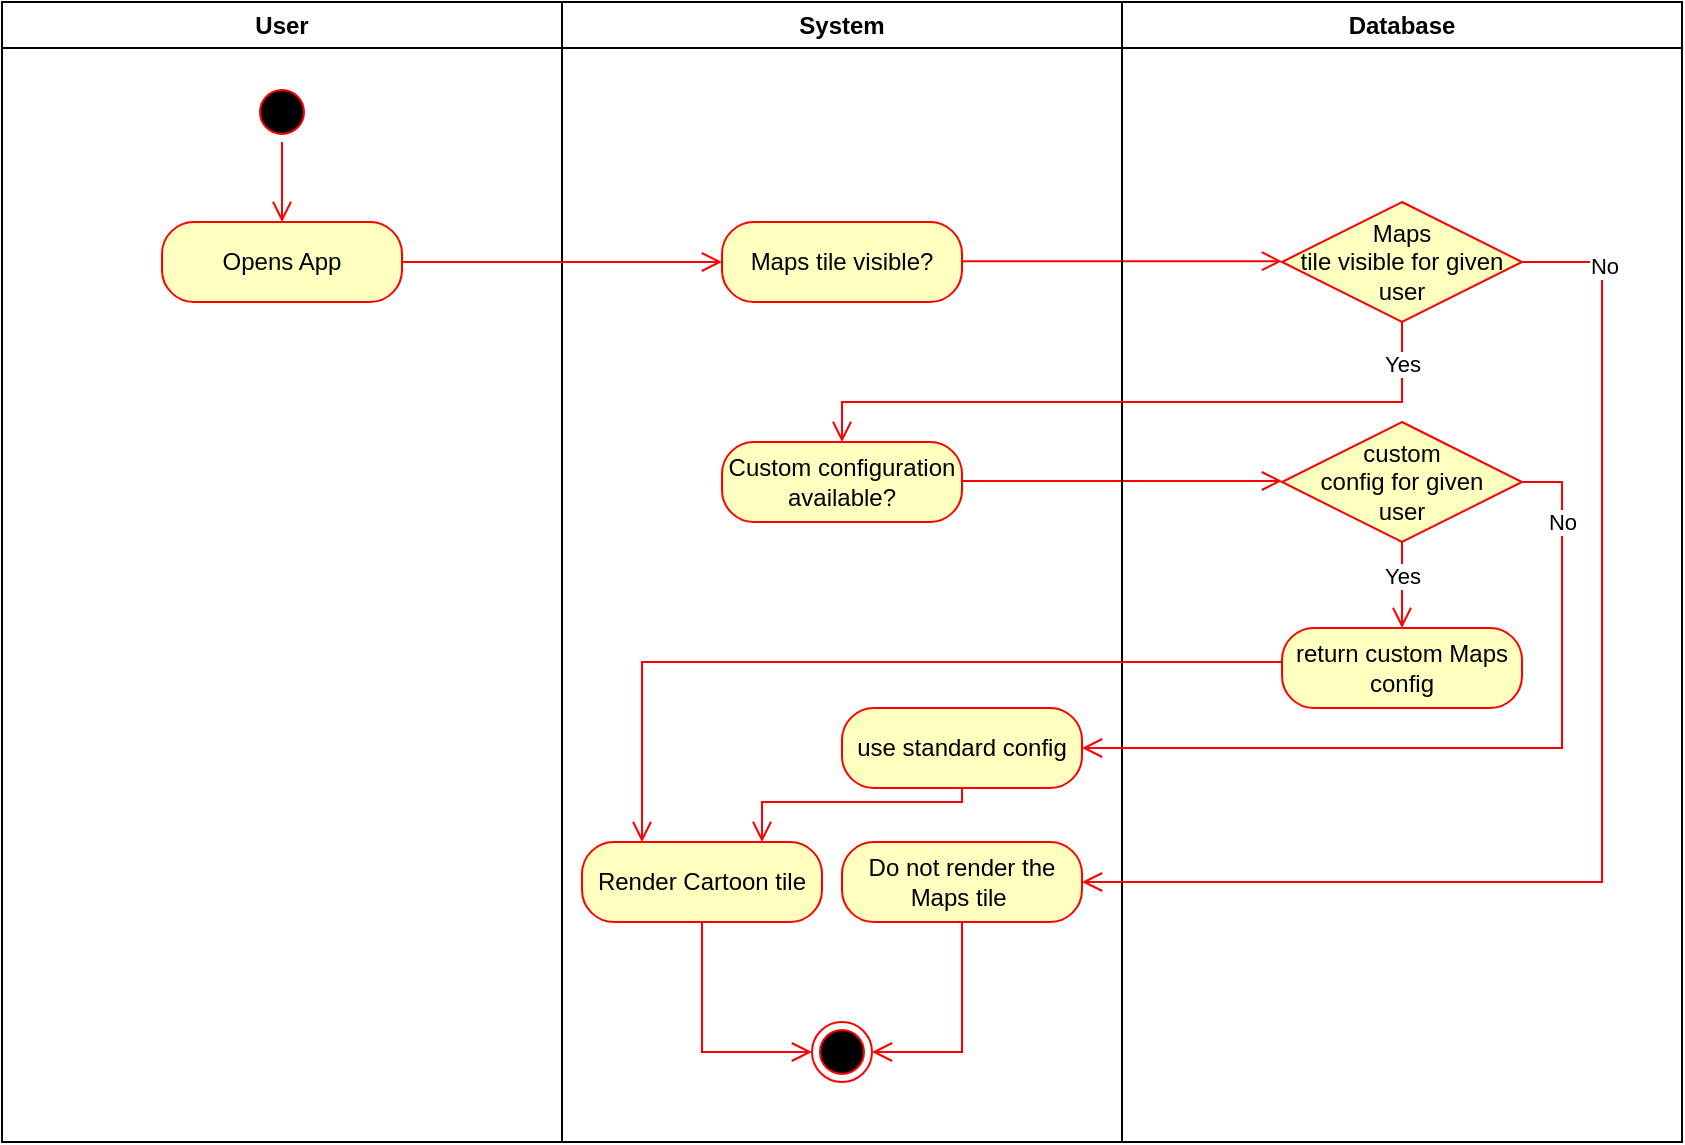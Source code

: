<mxfile version="17.4.3" type="device"><diagram name="Page-1" id="e7e014a7-5840-1c2e-5031-d8a46d1fe8dd"><mxGraphModel dx="1422" dy="715" grid="1" gridSize="10" guides="1" tooltips="1" connect="1" arrows="1" fold="1" page="1" pageScale="1" pageWidth="1169" pageHeight="826" background="none" math="0" shadow="0"><root><mxCell id="0"/><mxCell id="1" parent="0"/><mxCell id="8dZRcIH8WcTvhF9IE14V-41" value="User" style="swimlane;whiteSpace=wrap" vertex="1" parent="1"><mxGeometry x="130" y="60" width="280" height="570" as="geometry"/></mxCell><mxCell id="8dZRcIH8WcTvhF9IE14V-42" value="" style="ellipse;shape=startState;fillColor=#000000;strokeColor=#ff0000;" vertex="1" parent="8dZRcIH8WcTvhF9IE14V-41"><mxGeometry x="125" y="40" width="30" height="30" as="geometry"/></mxCell><mxCell id="8dZRcIH8WcTvhF9IE14V-43" value="" style="edgeStyle=elbowEdgeStyle;elbow=horizontal;verticalAlign=bottom;endArrow=open;endSize=8;strokeColor=#FF0000;endFill=1;rounded=0" edge="1" parent="8dZRcIH8WcTvhF9IE14V-41" source="8dZRcIH8WcTvhF9IE14V-42"><mxGeometry x="125" y="40" as="geometry"><mxPoint x="140" y="110" as="targetPoint"/></mxGeometry></mxCell><mxCell id="8dZRcIH8WcTvhF9IE14V-44" value="Opens App" style="rounded=1;whiteSpace=wrap;html=1;arcSize=40;fontColor=#000000;fillColor=#ffffc0;strokeColor=#ff0000;" vertex="1" parent="8dZRcIH8WcTvhF9IE14V-41"><mxGeometry x="80" y="110" width="120" height="40" as="geometry"/></mxCell><mxCell id="8dZRcIH8WcTvhF9IE14V-45" value="System" style="swimlane;whiteSpace=wrap" vertex="1" parent="1"><mxGeometry x="410" y="60" width="280" height="570" as="geometry"/></mxCell><mxCell id="8dZRcIH8WcTvhF9IE14V-46" value="" style="ellipse;shape=endState;fillColor=#000000;strokeColor=#ff0000" vertex="1" parent="8dZRcIH8WcTvhF9IE14V-45"><mxGeometry x="125" y="510" width="30" height="30" as="geometry"/></mxCell><mxCell id="8dZRcIH8WcTvhF9IE14V-47" value="Maps tile visible?" style="rounded=1;whiteSpace=wrap;html=1;arcSize=40;fontColor=#000000;fillColor=#ffffc0;strokeColor=#ff0000;" vertex="1" parent="8dZRcIH8WcTvhF9IE14V-45"><mxGeometry x="80" y="110" width="120" height="40" as="geometry"/></mxCell><mxCell id="8dZRcIH8WcTvhF9IE14V-48" value="" style="edgeStyle=orthogonalEdgeStyle;html=1;align=left;verticalAlign=top;endArrow=open;endSize=8;strokeColor=#ff0000;rounded=0;exitX=1;exitY=0.5;exitDx=0;exitDy=0;entryX=0;entryY=0.5;entryDx=0;entryDy=0;" edge="1" parent="8dZRcIH8WcTvhF9IE14V-45"><mxGeometry x="-0.75" y="-20" relative="1" as="geometry"><mxPoint x="360" y="129.58" as="targetPoint"/><mxPoint x="200" y="129.58" as="sourcePoint"/><Array as="points"><mxPoint x="350" y="129.58"/><mxPoint x="350" y="129.58"/></Array><mxPoint as="offset"/></mxGeometry></mxCell><mxCell id="8dZRcIH8WcTvhF9IE14V-49" value="Custom configuration available?" style="rounded=1;whiteSpace=wrap;html=1;arcSize=40;fontColor=#000000;fillColor=#ffffc0;strokeColor=#ff0000;" vertex="1" parent="8dZRcIH8WcTvhF9IE14V-45"><mxGeometry x="80" y="220" width="120" height="40" as="geometry"/></mxCell><mxCell id="8dZRcIH8WcTvhF9IE14V-50" value="Do not render the Maps tile&amp;nbsp;&lt;span style=&quot;color: rgba(0 , 0 , 0 , 0) ; font-family: monospace ; font-size: 0px&quot;&gt;%3CmxGraphModel%3E%3Croot%3E%3CmxCell%20id%3D%220%22%2F%3E%3CmxCell%20id%3D%221%22%20parent%3D%220%22%2F%3E%3CmxCell%20id%3D%222%22%20value%3D%22Call%20NASA%20API%22%20style%3D%22rounded%3D1%3BwhiteSpace%3Dwrap%3Bhtml%3D1%3BarcSize%3D40%3BfontColor%3D%23000000%3BfillColor%3D%23ffffc0%3BstrokeColor%3D%23ff0000%3B%22%20vertex%3D%221%22%20parent%3D%221%22%3E%3CmxGeometry%20x%3D%22490%22%20y%3D%22280%22%20width%3D%22120%22%20height%3D%2240%22%20as%3D%22geometry%22%2F%3E%3C%2FmxCell%3E%3C%2Froot%3E%3C%2FmxGraphModel%3E t&lt;/span&gt;" style="rounded=1;whiteSpace=wrap;html=1;arcSize=40;fontColor=#000000;fillColor=#ffffc0;strokeColor=#ff0000;" vertex="1" parent="8dZRcIH8WcTvhF9IE14V-45"><mxGeometry x="140" y="420" width="120" height="40" as="geometry"/></mxCell><mxCell id="8dZRcIH8WcTvhF9IE14V-51" value="" style="edgeStyle=orthogonalEdgeStyle;html=1;align=left;verticalAlign=top;endArrow=open;endSize=8;strokeColor=#ff0000;rounded=0;exitX=0.5;exitY=1;exitDx=0;exitDy=0;entryX=1;entryY=0.5;entryDx=0;entryDy=0;" edge="1" parent="8dZRcIH8WcTvhF9IE14V-45" source="8dZRcIH8WcTvhF9IE14V-50" target="8dZRcIH8WcTvhF9IE14V-46"><mxGeometry x="-0.75" y="-20" relative="1" as="geometry"><mxPoint x="360" y="490" as="targetPoint"/><mxPoint x="200" y="490" as="sourcePoint"/><Array as="points"><mxPoint x="200" y="525"/></Array><mxPoint as="offset"/></mxGeometry></mxCell><mxCell id="8dZRcIH8WcTvhF9IE14V-52" value="Render Cartoon tile" style="rounded=1;whiteSpace=wrap;html=1;arcSize=40;fontColor=#000000;fillColor=#ffffc0;strokeColor=#ff0000;" vertex="1" parent="8dZRcIH8WcTvhF9IE14V-45"><mxGeometry x="10" y="420" width="120" height="40" as="geometry"/></mxCell><mxCell id="8dZRcIH8WcTvhF9IE14V-54" value="" style="edgeStyle=orthogonalEdgeStyle;html=1;align=left;verticalAlign=top;endArrow=open;endSize=8;strokeColor=#ff0000;rounded=0;exitX=0.5;exitY=1;exitDx=0;exitDy=0;entryX=0;entryY=0.5;entryDx=0;entryDy=0;" edge="1" parent="8dZRcIH8WcTvhF9IE14V-45" source="8dZRcIH8WcTvhF9IE14V-52" target="8dZRcIH8WcTvhF9IE14V-46"><mxGeometry x="-0.75" y="-20" relative="1" as="geometry"><mxPoint x="80" y="490" as="targetPoint"/><mxPoint x="-80" y="490" as="sourcePoint"/><Array as="points"><mxPoint x="70" y="525"/></Array><mxPoint as="offset"/></mxGeometry></mxCell><mxCell id="8dZRcIH8WcTvhF9IE14V-62" value="" style="edgeStyle=orthogonalEdgeStyle;html=1;align=left;verticalAlign=top;endArrow=open;endSize=8;strokeColor=#ff0000;rounded=0;exitX=1;exitY=0.5;exitDx=0;exitDy=0;entryX=0;entryY=0.5;entryDx=0;entryDy=0;" edge="1" parent="8dZRcIH8WcTvhF9IE14V-45"><mxGeometry x="-0.75" y="-20" relative="1" as="geometry"><mxPoint x="360" y="239.5" as="targetPoint"/><mxPoint x="200" y="239.5" as="sourcePoint"/><Array as="points"><mxPoint x="350" y="239.5"/><mxPoint x="350" y="239.5"/></Array><mxPoint as="offset"/></mxGeometry></mxCell><mxCell id="8dZRcIH8WcTvhF9IE14V-65" value="use standard config" style="rounded=1;whiteSpace=wrap;html=1;arcSize=40;fontColor=#000000;fillColor=#ffffc0;strokeColor=#ff0000;" vertex="1" parent="8dZRcIH8WcTvhF9IE14V-45"><mxGeometry x="140" y="353" width="120" height="40" as="geometry"/></mxCell><mxCell id="8dZRcIH8WcTvhF9IE14V-72" value="" style="edgeStyle=orthogonalEdgeStyle;html=1;align=left;verticalAlign=top;endArrow=open;endSize=8;strokeColor=#ff0000;rounded=0;exitX=0.5;exitY=1;exitDx=0;exitDy=0;entryX=0.75;entryY=0;entryDx=0;entryDy=0;" edge="1" parent="8dZRcIH8WcTvhF9IE14V-45" source="8dZRcIH8WcTvhF9IE14V-65" target="8dZRcIH8WcTvhF9IE14V-52"><mxGeometry x="-0.75" y="-20" relative="1" as="geometry"><mxPoint x="360" y="284.66" as="targetPoint"/><mxPoint x="200" y="284.66" as="sourcePoint"/><Array as="points"><mxPoint x="200" y="400"/><mxPoint x="100" y="400"/></Array><mxPoint as="offset"/></mxGeometry></mxCell><mxCell id="8dZRcIH8WcTvhF9IE14V-55" value="Database" style="swimlane;whiteSpace=wrap;startSize=23;" vertex="1" parent="1"><mxGeometry x="690" y="60" width="280" height="570" as="geometry"/></mxCell><mxCell id="8dZRcIH8WcTvhF9IE14V-56" value="Maps&lt;br&gt;tile visible for given user" style="rhombus;whiteSpace=wrap;html=1;fillColor=#ffffc0;strokeColor=#ff0000;" vertex="1" parent="8dZRcIH8WcTvhF9IE14V-55"><mxGeometry x="80" y="100" width="120" height="60" as="geometry"/></mxCell><mxCell id="8dZRcIH8WcTvhF9IE14V-63" value="custom&lt;br&gt;config for given&lt;br&gt;user" style="rhombus;whiteSpace=wrap;html=1;fillColor=#ffffc0;strokeColor=#ff0000;" vertex="1" parent="8dZRcIH8WcTvhF9IE14V-55"><mxGeometry x="80" y="210" width="120" height="60" as="geometry"/></mxCell><mxCell id="8dZRcIH8WcTvhF9IE14V-67" value="return custom Maps config" style="rounded=1;whiteSpace=wrap;html=1;arcSize=40;fontColor=#000000;fillColor=#ffffc0;strokeColor=#ff0000;" vertex="1" parent="8dZRcIH8WcTvhF9IE14V-55"><mxGeometry x="80" y="313" width="120" height="40" as="geometry"/></mxCell><mxCell id="8dZRcIH8WcTvhF9IE14V-69" value="" style="edgeStyle=orthogonalEdgeStyle;html=1;align=left;verticalAlign=top;endArrow=open;endSize=8;strokeColor=#ff0000;rounded=0;exitX=0.5;exitY=1;exitDx=0;exitDy=0;entryX=0.5;entryY=0;entryDx=0;entryDy=0;" edge="1" parent="8dZRcIH8WcTvhF9IE14V-55" source="8dZRcIH8WcTvhF9IE14V-63" target="8dZRcIH8WcTvhF9IE14V-67"><mxGeometry x="-0.75" y="-20" relative="1" as="geometry"><mxPoint x="160" y="290" as="targetPoint"/><mxPoint y="290" as="sourcePoint"/><Array as="points"/><mxPoint as="offset"/></mxGeometry></mxCell><mxCell id="8dZRcIH8WcTvhF9IE14V-71" value="Yes" style="edgeLabel;html=1;align=center;verticalAlign=middle;resizable=0;points=[];" vertex="1" connectable="0" parent="8dZRcIH8WcTvhF9IE14V-69"><mxGeometry x="-0.227" relative="1" as="geometry"><mxPoint as="offset"/></mxGeometry></mxCell><mxCell id="8dZRcIH8WcTvhF9IE14V-57" value="" style="edgeStyle=orthogonalEdgeStyle;html=1;align=left;verticalAlign=top;endArrow=open;endSize=8;strokeColor=#ff0000;rounded=0;exitX=1;exitY=0.5;exitDx=0;exitDy=0;entryX=0;entryY=0.5;entryDx=0;entryDy=0;" edge="1" parent="1" source="8dZRcIH8WcTvhF9IE14V-44" target="8dZRcIH8WcTvhF9IE14V-47"><mxGeometry x="-0.75" y="-20" relative="1" as="geometry"><mxPoint x="770" y="360" as="targetPoint"/><mxPoint x="810" y="240" as="sourcePoint"/><Array as="points"><mxPoint x="480" y="190"/><mxPoint x="480" y="190"/></Array><mxPoint as="offset"/></mxGeometry></mxCell><mxCell id="8dZRcIH8WcTvhF9IE14V-58" value="" style="edgeStyle=orthogonalEdgeStyle;html=1;align=left;verticalAlign=top;endArrow=open;endSize=8;strokeColor=#ff0000;rounded=0;exitX=1;exitY=0.5;exitDx=0;exitDy=0;entryX=1;entryY=0.5;entryDx=0;entryDy=0;" edge="1" parent="1" target="8dZRcIH8WcTvhF9IE14V-50"><mxGeometry x="-0.75" y="-20" relative="1" as="geometry"><mxPoint x="1050" y="190.0" as="targetPoint"/><mxPoint x="890" y="190" as="sourcePoint"/><Array as="points"><mxPoint x="930" y="190"/><mxPoint x="930" y="500"/></Array><mxPoint as="offset"/></mxGeometry></mxCell><mxCell id="8dZRcIH8WcTvhF9IE14V-59" value="No" style="edgeLabel;html=1;align=center;verticalAlign=middle;resizable=0;points=[];" vertex="1" connectable="0" parent="8dZRcIH8WcTvhF9IE14V-58"><mxGeometry x="-0.864" y="1" relative="1" as="geometry"><mxPoint as="offset"/></mxGeometry></mxCell><mxCell id="8dZRcIH8WcTvhF9IE14V-60" value="" style="edgeStyle=orthogonalEdgeStyle;html=1;align=left;verticalAlign=top;endArrow=open;endSize=8;strokeColor=#ff0000;rounded=0;exitX=0.5;exitY=1;exitDx=0;exitDy=0;entryX=0.5;entryY=0;entryDx=0;entryDy=0;" edge="1" parent="1" source="8dZRcIH8WcTvhF9IE14V-56" target="8dZRcIH8WcTvhF9IE14V-49"><mxGeometry x="-0.75" y="-20" relative="1" as="geometry"><mxPoint x="840" y="430" as="targetPoint"/><mxPoint x="760" y="290.0" as="sourcePoint"/><Array as="points"><mxPoint x="830" y="260"/><mxPoint x="550" y="260"/></Array><mxPoint as="offset"/></mxGeometry></mxCell><mxCell id="8dZRcIH8WcTvhF9IE14V-61" value="Yes" style="edgeLabel;html=1;align=center;verticalAlign=middle;resizable=0;points=[];" vertex="1" connectable="0" parent="8dZRcIH8WcTvhF9IE14V-60"><mxGeometry x="-0.876" relative="1" as="geometry"><mxPoint as="offset"/></mxGeometry></mxCell><mxCell id="8dZRcIH8WcTvhF9IE14V-64" value="" style="edgeStyle=orthogonalEdgeStyle;html=1;align=left;verticalAlign=top;endArrow=open;endSize=8;strokeColor=#ff0000;rounded=0;exitX=1;exitY=0.5;exitDx=0;exitDy=0;entryX=1;entryY=0.5;entryDx=0;entryDy=0;" edge="1" parent="1" target="8dZRcIH8WcTvhF9IE14V-65"><mxGeometry x="-0.75" y="-20" relative="1" as="geometry"><mxPoint x="910" y="440" as="targetPoint"/><mxPoint x="890" y="300.0" as="sourcePoint"/><Array as="points"><mxPoint x="910" y="300"/><mxPoint x="910" y="433"/></Array><mxPoint as="offset"/></mxGeometry></mxCell><mxCell id="8dZRcIH8WcTvhF9IE14V-68" value="No" style="edgeLabel;html=1;align=center;verticalAlign=middle;resizable=0;points=[];" vertex="1" connectable="0" parent="8dZRcIH8WcTvhF9IE14V-64"><mxGeometry x="-0.796" relative="1" as="geometry"><mxPoint as="offset"/></mxGeometry></mxCell><mxCell id="8dZRcIH8WcTvhF9IE14V-70" value="" style="edgeStyle=orthogonalEdgeStyle;html=1;align=left;verticalAlign=top;endArrow=open;endSize=8;strokeColor=#ff0000;rounded=0;exitX=0;exitY=0.5;exitDx=0;exitDy=0;entryX=0.25;entryY=0;entryDx=0;entryDy=0;" edge="1" parent="1" source="8dZRcIH8WcTvhF9IE14V-67" target="8dZRcIH8WcTvhF9IE14V-52"><mxGeometry x="-0.75" y="-20" relative="1" as="geometry"><mxPoint x="870" y="470.0" as="targetPoint"/><mxPoint x="710" y="470.0" as="sourcePoint"/><Array as="points"><mxPoint x="770" y="390"/><mxPoint x="450" y="390"/></Array><mxPoint as="offset"/></mxGeometry></mxCell></root></mxGraphModel></diagram></mxfile>